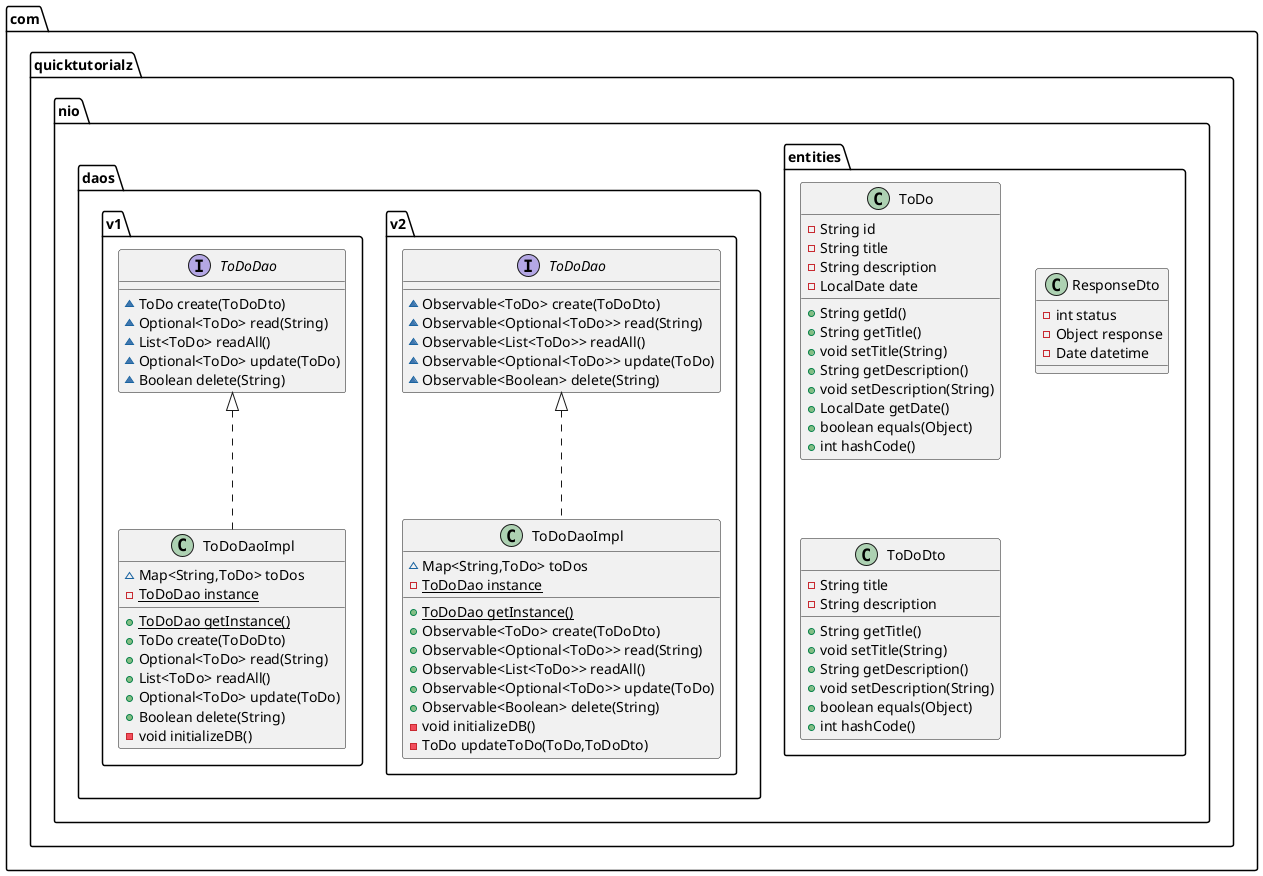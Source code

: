 @startuml
class com.quicktutorialz.nio.entities.ToDo {
- String id
- String title
- String description
- LocalDate date
+ String getId()
+ String getTitle()
+ void setTitle(String)
+ String getDescription()
+ void setDescription(String)
+ LocalDate getDate()
+ boolean equals(Object)
+ int hashCode()
}
class com.quicktutorialz.nio.entities.ResponseDto {
- int status
- Object response
- Date datetime
}
interface com.quicktutorialz.nio.daos.v2.ToDoDao {
~ Observable<ToDo> create(ToDoDto)
~ Observable<Optional<ToDo>> read(String)
~ Observable<List<ToDo>> readAll()
~ Observable<Optional<ToDo>> update(ToDo)
~ Observable<Boolean> delete(String)
}
interface com.quicktutorialz.nio.daos.v1.ToDoDao {
~ ToDo create(ToDoDto)
~ Optional<ToDo> read(String)
~ List<ToDo> readAll()
~ Optional<ToDo> update(ToDo)
~ Boolean delete(String)
}
class com.quicktutorialz.nio.entities.ToDoDto {
- String title
- String description
+ String getTitle()
+ void setTitle(String)
+ String getDescription()
+ void setDescription(String)
+ boolean equals(Object)
+ int hashCode()
}
class com.quicktutorialz.nio.daos.v2.ToDoDaoImpl {
~ Map<String,ToDo> toDos
- {static} ToDoDao instance
+ {static} ToDoDao getInstance()
+ Observable<ToDo> create(ToDoDto)
+ Observable<Optional<ToDo>> read(String)
+ Observable<List<ToDo>> readAll()
+ Observable<Optional<ToDo>> update(ToDo)
+ Observable<Boolean> delete(String)
- void initializeDB()
- ToDo updateToDo(ToDo,ToDoDto)
}
class com.quicktutorialz.nio.daos.v1.ToDoDaoImpl {
~ Map<String,ToDo> toDos
- {static} ToDoDao instance
+ {static} ToDoDao getInstance()
+ ToDo create(ToDoDto)
+ Optional<ToDo> read(String)
+ List<ToDo> readAll()
+ Optional<ToDo> update(ToDo)
+ Boolean delete(String)
- void initializeDB()
}


com.quicktutorialz.nio.daos.v2.ToDoDao <|.. com.quicktutorialz.nio.daos.v2.ToDoDaoImpl
com.quicktutorialz.nio.daos.v1.ToDoDao <|.. com.quicktutorialz.nio.daos.v1.ToDoDaoImpl
@enduml